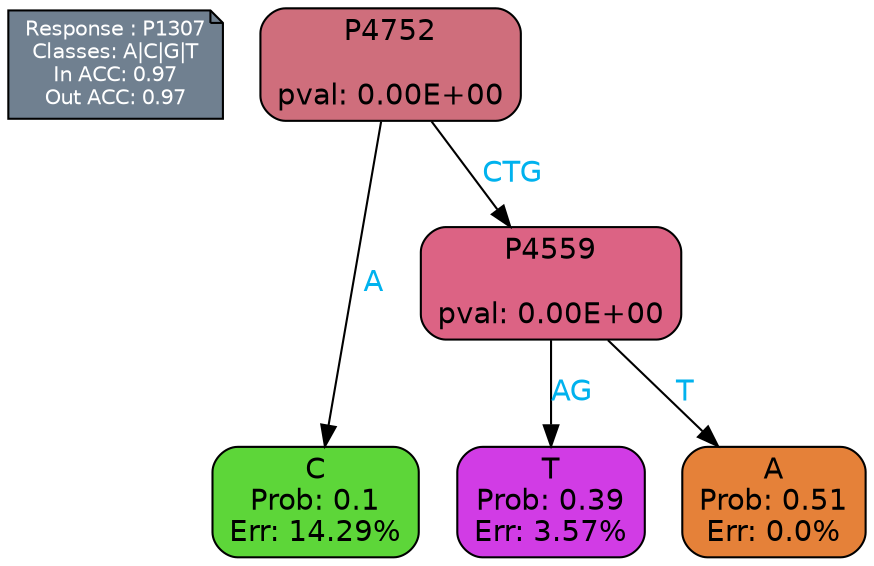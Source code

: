 digraph Tree {
node [shape=box, style="filled, rounded", color="black", fontname=helvetica] ;
graph [ranksep=equally, splines=polylines, bgcolor=transparent, dpi=600] ;
edge [fontname=helvetica] ;
LEGEND [label="Response : P1307
Classes: A|C|G|T
In ACC: 0.97
Out ACC: 0.97
",shape=note,align=left,style=filled,fillcolor="slategray",fontcolor="white",fontsize=10];1 [label="P4752

pval: 0.00E+00", fillcolor="#cf6e7c"] ;
2 [label="C
Prob: 0.1
Err: 14.29%", fillcolor="#5dd639"] ;
3 [label="P4559

pval: 0.00E+00", fillcolor="#dc6384"] ;
4 [label="T
Prob: 0.39
Err: 3.57%", fillcolor="#d13ce5"] ;
5 [label="A
Prob: 0.51
Err: 0.0%", fillcolor="#e58139"] ;
1 -> 2 [label="A",fontcolor=deepskyblue2] ;
1 -> 3 [label="CTG",fontcolor=deepskyblue2] ;
3 -> 4 [label="AG",fontcolor=deepskyblue2] ;
3 -> 5 [label="T",fontcolor=deepskyblue2] ;
{rank = same; 2;4;5;}{rank = same; LEGEND;1;}}
